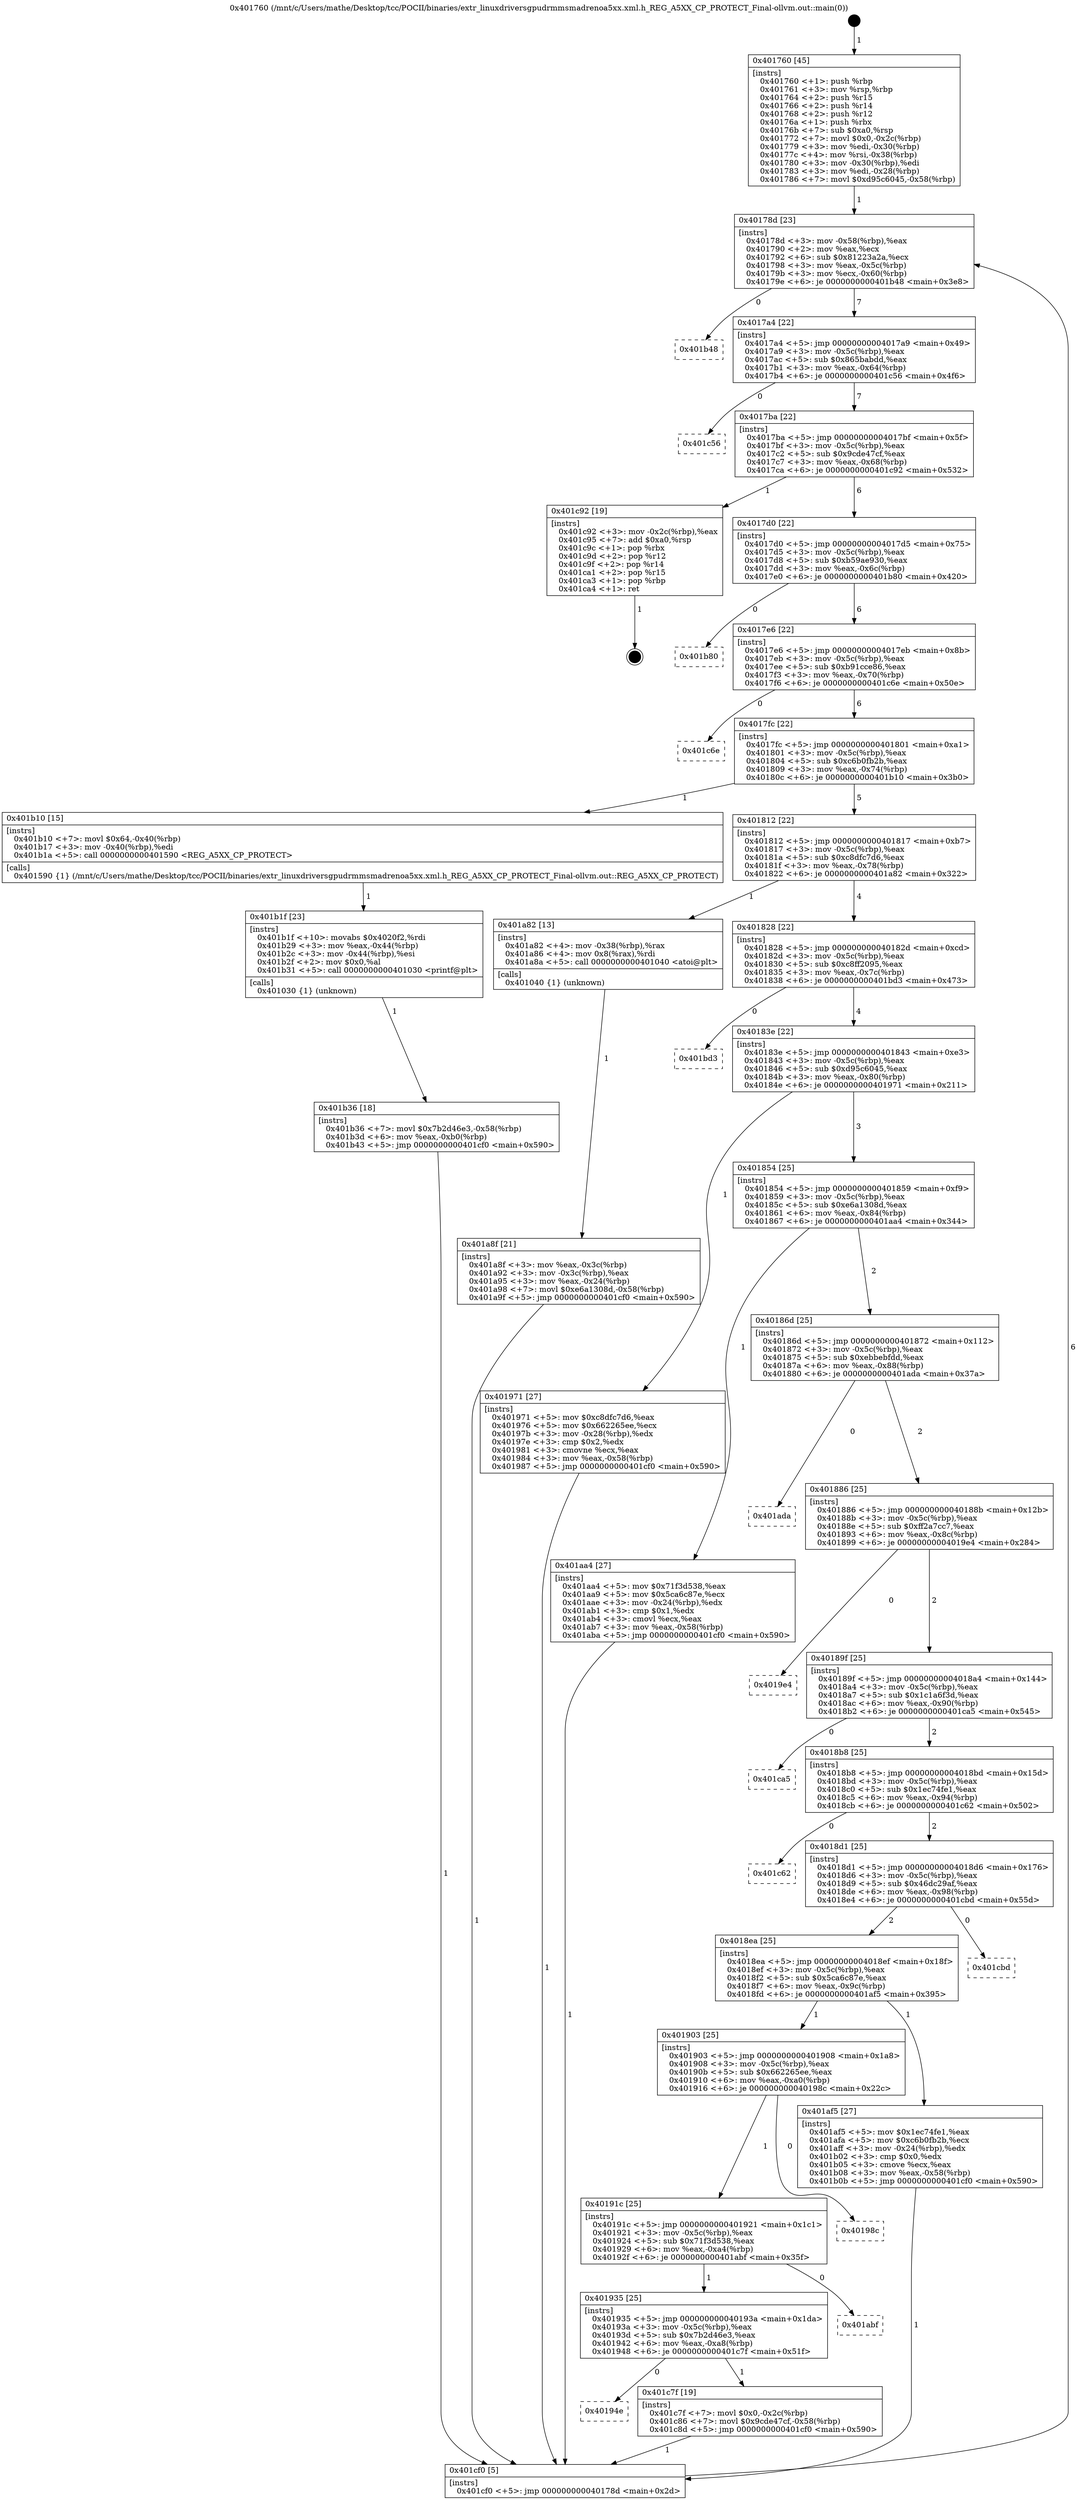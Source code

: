 digraph "0x401760" {
  label = "0x401760 (/mnt/c/Users/mathe/Desktop/tcc/POCII/binaries/extr_linuxdriversgpudrmmsmadrenoa5xx.xml.h_REG_A5XX_CP_PROTECT_Final-ollvm.out::main(0))"
  labelloc = "t"
  node[shape=record]

  Entry [label="",width=0.3,height=0.3,shape=circle,fillcolor=black,style=filled]
  "0x40178d" [label="{
     0x40178d [23]\l
     | [instrs]\l
     &nbsp;&nbsp;0x40178d \<+3\>: mov -0x58(%rbp),%eax\l
     &nbsp;&nbsp;0x401790 \<+2\>: mov %eax,%ecx\l
     &nbsp;&nbsp;0x401792 \<+6\>: sub $0x81223a2a,%ecx\l
     &nbsp;&nbsp;0x401798 \<+3\>: mov %eax,-0x5c(%rbp)\l
     &nbsp;&nbsp;0x40179b \<+3\>: mov %ecx,-0x60(%rbp)\l
     &nbsp;&nbsp;0x40179e \<+6\>: je 0000000000401b48 \<main+0x3e8\>\l
  }"]
  "0x401b48" [label="{
     0x401b48\l
  }", style=dashed]
  "0x4017a4" [label="{
     0x4017a4 [22]\l
     | [instrs]\l
     &nbsp;&nbsp;0x4017a4 \<+5\>: jmp 00000000004017a9 \<main+0x49\>\l
     &nbsp;&nbsp;0x4017a9 \<+3\>: mov -0x5c(%rbp),%eax\l
     &nbsp;&nbsp;0x4017ac \<+5\>: sub $0x865babdd,%eax\l
     &nbsp;&nbsp;0x4017b1 \<+3\>: mov %eax,-0x64(%rbp)\l
     &nbsp;&nbsp;0x4017b4 \<+6\>: je 0000000000401c56 \<main+0x4f6\>\l
  }"]
  Exit [label="",width=0.3,height=0.3,shape=circle,fillcolor=black,style=filled,peripheries=2]
  "0x401c56" [label="{
     0x401c56\l
  }", style=dashed]
  "0x4017ba" [label="{
     0x4017ba [22]\l
     | [instrs]\l
     &nbsp;&nbsp;0x4017ba \<+5\>: jmp 00000000004017bf \<main+0x5f\>\l
     &nbsp;&nbsp;0x4017bf \<+3\>: mov -0x5c(%rbp),%eax\l
     &nbsp;&nbsp;0x4017c2 \<+5\>: sub $0x9cde47cf,%eax\l
     &nbsp;&nbsp;0x4017c7 \<+3\>: mov %eax,-0x68(%rbp)\l
     &nbsp;&nbsp;0x4017ca \<+6\>: je 0000000000401c92 \<main+0x532\>\l
  }"]
  "0x40194e" [label="{
     0x40194e\l
  }", style=dashed]
  "0x401c92" [label="{
     0x401c92 [19]\l
     | [instrs]\l
     &nbsp;&nbsp;0x401c92 \<+3\>: mov -0x2c(%rbp),%eax\l
     &nbsp;&nbsp;0x401c95 \<+7\>: add $0xa0,%rsp\l
     &nbsp;&nbsp;0x401c9c \<+1\>: pop %rbx\l
     &nbsp;&nbsp;0x401c9d \<+2\>: pop %r12\l
     &nbsp;&nbsp;0x401c9f \<+2\>: pop %r14\l
     &nbsp;&nbsp;0x401ca1 \<+2\>: pop %r15\l
     &nbsp;&nbsp;0x401ca3 \<+1\>: pop %rbp\l
     &nbsp;&nbsp;0x401ca4 \<+1\>: ret\l
  }"]
  "0x4017d0" [label="{
     0x4017d0 [22]\l
     | [instrs]\l
     &nbsp;&nbsp;0x4017d0 \<+5\>: jmp 00000000004017d5 \<main+0x75\>\l
     &nbsp;&nbsp;0x4017d5 \<+3\>: mov -0x5c(%rbp),%eax\l
     &nbsp;&nbsp;0x4017d8 \<+5\>: sub $0xb59ae930,%eax\l
     &nbsp;&nbsp;0x4017dd \<+3\>: mov %eax,-0x6c(%rbp)\l
     &nbsp;&nbsp;0x4017e0 \<+6\>: je 0000000000401b80 \<main+0x420\>\l
  }"]
  "0x401c7f" [label="{
     0x401c7f [19]\l
     | [instrs]\l
     &nbsp;&nbsp;0x401c7f \<+7\>: movl $0x0,-0x2c(%rbp)\l
     &nbsp;&nbsp;0x401c86 \<+7\>: movl $0x9cde47cf,-0x58(%rbp)\l
     &nbsp;&nbsp;0x401c8d \<+5\>: jmp 0000000000401cf0 \<main+0x590\>\l
  }"]
  "0x401b80" [label="{
     0x401b80\l
  }", style=dashed]
  "0x4017e6" [label="{
     0x4017e6 [22]\l
     | [instrs]\l
     &nbsp;&nbsp;0x4017e6 \<+5\>: jmp 00000000004017eb \<main+0x8b\>\l
     &nbsp;&nbsp;0x4017eb \<+3\>: mov -0x5c(%rbp),%eax\l
     &nbsp;&nbsp;0x4017ee \<+5\>: sub $0xb91cce86,%eax\l
     &nbsp;&nbsp;0x4017f3 \<+3\>: mov %eax,-0x70(%rbp)\l
     &nbsp;&nbsp;0x4017f6 \<+6\>: je 0000000000401c6e \<main+0x50e\>\l
  }"]
  "0x401935" [label="{
     0x401935 [25]\l
     | [instrs]\l
     &nbsp;&nbsp;0x401935 \<+5\>: jmp 000000000040193a \<main+0x1da\>\l
     &nbsp;&nbsp;0x40193a \<+3\>: mov -0x5c(%rbp),%eax\l
     &nbsp;&nbsp;0x40193d \<+5\>: sub $0x7b2d46e3,%eax\l
     &nbsp;&nbsp;0x401942 \<+6\>: mov %eax,-0xa8(%rbp)\l
     &nbsp;&nbsp;0x401948 \<+6\>: je 0000000000401c7f \<main+0x51f\>\l
  }"]
  "0x401c6e" [label="{
     0x401c6e\l
  }", style=dashed]
  "0x4017fc" [label="{
     0x4017fc [22]\l
     | [instrs]\l
     &nbsp;&nbsp;0x4017fc \<+5\>: jmp 0000000000401801 \<main+0xa1\>\l
     &nbsp;&nbsp;0x401801 \<+3\>: mov -0x5c(%rbp),%eax\l
     &nbsp;&nbsp;0x401804 \<+5\>: sub $0xc6b0fb2b,%eax\l
     &nbsp;&nbsp;0x401809 \<+3\>: mov %eax,-0x74(%rbp)\l
     &nbsp;&nbsp;0x40180c \<+6\>: je 0000000000401b10 \<main+0x3b0\>\l
  }"]
  "0x401abf" [label="{
     0x401abf\l
  }", style=dashed]
  "0x401b10" [label="{
     0x401b10 [15]\l
     | [instrs]\l
     &nbsp;&nbsp;0x401b10 \<+7\>: movl $0x64,-0x40(%rbp)\l
     &nbsp;&nbsp;0x401b17 \<+3\>: mov -0x40(%rbp),%edi\l
     &nbsp;&nbsp;0x401b1a \<+5\>: call 0000000000401590 \<REG_A5XX_CP_PROTECT\>\l
     | [calls]\l
     &nbsp;&nbsp;0x401590 \{1\} (/mnt/c/Users/mathe/Desktop/tcc/POCII/binaries/extr_linuxdriversgpudrmmsmadrenoa5xx.xml.h_REG_A5XX_CP_PROTECT_Final-ollvm.out::REG_A5XX_CP_PROTECT)\l
  }"]
  "0x401812" [label="{
     0x401812 [22]\l
     | [instrs]\l
     &nbsp;&nbsp;0x401812 \<+5\>: jmp 0000000000401817 \<main+0xb7\>\l
     &nbsp;&nbsp;0x401817 \<+3\>: mov -0x5c(%rbp),%eax\l
     &nbsp;&nbsp;0x40181a \<+5\>: sub $0xc8dfc7d6,%eax\l
     &nbsp;&nbsp;0x40181f \<+3\>: mov %eax,-0x78(%rbp)\l
     &nbsp;&nbsp;0x401822 \<+6\>: je 0000000000401a82 \<main+0x322\>\l
  }"]
  "0x40191c" [label="{
     0x40191c [25]\l
     | [instrs]\l
     &nbsp;&nbsp;0x40191c \<+5\>: jmp 0000000000401921 \<main+0x1c1\>\l
     &nbsp;&nbsp;0x401921 \<+3\>: mov -0x5c(%rbp),%eax\l
     &nbsp;&nbsp;0x401924 \<+5\>: sub $0x71f3d538,%eax\l
     &nbsp;&nbsp;0x401929 \<+6\>: mov %eax,-0xa4(%rbp)\l
     &nbsp;&nbsp;0x40192f \<+6\>: je 0000000000401abf \<main+0x35f\>\l
  }"]
  "0x401a82" [label="{
     0x401a82 [13]\l
     | [instrs]\l
     &nbsp;&nbsp;0x401a82 \<+4\>: mov -0x38(%rbp),%rax\l
     &nbsp;&nbsp;0x401a86 \<+4\>: mov 0x8(%rax),%rdi\l
     &nbsp;&nbsp;0x401a8a \<+5\>: call 0000000000401040 \<atoi@plt\>\l
     | [calls]\l
     &nbsp;&nbsp;0x401040 \{1\} (unknown)\l
  }"]
  "0x401828" [label="{
     0x401828 [22]\l
     | [instrs]\l
     &nbsp;&nbsp;0x401828 \<+5\>: jmp 000000000040182d \<main+0xcd\>\l
     &nbsp;&nbsp;0x40182d \<+3\>: mov -0x5c(%rbp),%eax\l
     &nbsp;&nbsp;0x401830 \<+5\>: sub $0xc8ff2095,%eax\l
     &nbsp;&nbsp;0x401835 \<+3\>: mov %eax,-0x7c(%rbp)\l
     &nbsp;&nbsp;0x401838 \<+6\>: je 0000000000401bd3 \<main+0x473\>\l
  }"]
  "0x40198c" [label="{
     0x40198c\l
  }", style=dashed]
  "0x401bd3" [label="{
     0x401bd3\l
  }", style=dashed]
  "0x40183e" [label="{
     0x40183e [22]\l
     | [instrs]\l
     &nbsp;&nbsp;0x40183e \<+5\>: jmp 0000000000401843 \<main+0xe3\>\l
     &nbsp;&nbsp;0x401843 \<+3\>: mov -0x5c(%rbp),%eax\l
     &nbsp;&nbsp;0x401846 \<+5\>: sub $0xd95c6045,%eax\l
     &nbsp;&nbsp;0x40184b \<+3\>: mov %eax,-0x80(%rbp)\l
     &nbsp;&nbsp;0x40184e \<+6\>: je 0000000000401971 \<main+0x211\>\l
  }"]
  "0x401b36" [label="{
     0x401b36 [18]\l
     | [instrs]\l
     &nbsp;&nbsp;0x401b36 \<+7\>: movl $0x7b2d46e3,-0x58(%rbp)\l
     &nbsp;&nbsp;0x401b3d \<+6\>: mov %eax,-0xb0(%rbp)\l
     &nbsp;&nbsp;0x401b43 \<+5\>: jmp 0000000000401cf0 \<main+0x590\>\l
  }"]
  "0x401971" [label="{
     0x401971 [27]\l
     | [instrs]\l
     &nbsp;&nbsp;0x401971 \<+5\>: mov $0xc8dfc7d6,%eax\l
     &nbsp;&nbsp;0x401976 \<+5\>: mov $0x662265ee,%ecx\l
     &nbsp;&nbsp;0x40197b \<+3\>: mov -0x28(%rbp),%edx\l
     &nbsp;&nbsp;0x40197e \<+3\>: cmp $0x2,%edx\l
     &nbsp;&nbsp;0x401981 \<+3\>: cmovne %ecx,%eax\l
     &nbsp;&nbsp;0x401984 \<+3\>: mov %eax,-0x58(%rbp)\l
     &nbsp;&nbsp;0x401987 \<+5\>: jmp 0000000000401cf0 \<main+0x590\>\l
  }"]
  "0x401854" [label="{
     0x401854 [25]\l
     | [instrs]\l
     &nbsp;&nbsp;0x401854 \<+5\>: jmp 0000000000401859 \<main+0xf9\>\l
     &nbsp;&nbsp;0x401859 \<+3\>: mov -0x5c(%rbp),%eax\l
     &nbsp;&nbsp;0x40185c \<+5\>: sub $0xe6a1308d,%eax\l
     &nbsp;&nbsp;0x401861 \<+6\>: mov %eax,-0x84(%rbp)\l
     &nbsp;&nbsp;0x401867 \<+6\>: je 0000000000401aa4 \<main+0x344\>\l
  }"]
  "0x401cf0" [label="{
     0x401cf0 [5]\l
     | [instrs]\l
     &nbsp;&nbsp;0x401cf0 \<+5\>: jmp 000000000040178d \<main+0x2d\>\l
  }"]
  "0x401760" [label="{
     0x401760 [45]\l
     | [instrs]\l
     &nbsp;&nbsp;0x401760 \<+1\>: push %rbp\l
     &nbsp;&nbsp;0x401761 \<+3\>: mov %rsp,%rbp\l
     &nbsp;&nbsp;0x401764 \<+2\>: push %r15\l
     &nbsp;&nbsp;0x401766 \<+2\>: push %r14\l
     &nbsp;&nbsp;0x401768 \<+2\>: push %r12\l
     &nbsp;&nbsp;0x40176a \<+1\>: push %rbx\l
     &nbsp;&nbsp;0x40176b \<+7\>: sub $0xa0,%rsp\l
     &nbsp;&nbsp;0x401772 \<+7\>: movl $0x0,-0x2c(%rbp)\l
     &nbsp;&nbsp;0x401779 \<+3\>: mov %edi,-0x30(%rbp)\l
     &nbsp;&nbsp;0x40177c \<+4\>: mov %rsi,-0x38(%rbp)\l
     &nbsp;&nbsp;0x401780 \<+3\>: mov -0x30(%rbp),%edi\l
     &nbsp;&nbsp;0x401783 \<+3\>: mov %edi,-0x28(%rbp)\l
     &nbsp;&nbsp;0x401786 \<+7\>: movl $0xd95c6045,-0x58(%rbp)\l
  }"]
  "0x401a8f" [label="{
     0x401a8f [21]\l
     | [instrs]\l
     &nbsp;&nbsp;0x401a8f \<+3\>: mov %eax,-0x3c(%rbp)\l
     &nbsp;&nbsp;0x401a92 \<+3\>: mov -0x3c(%rbp),%eax\l
     &nbsp;&nbsp;0x401a95 \<+3\>: mov %eax,-0x24(%rbp)\l
     &nbsp;&nbsp;0x401a98 \<+7\>: movl $0xe6a1308d,-0x58(%rbp)\l
     &nbsp;&nbsp;0x401a9f \<+5\>: jmp 0000000000401cf0 \<main+0x590\>\l
  }"]
  "0x401b1f" [label="{
     0x401b1f [23]\l
     | [instrs]\l
     &nbsp;&nbsp;0x401b1f \<+10\>: movabs $0x4020f2,%rdi\l
     &nbsp;&nbsp;0x401b29 \<+3\>: mov %eax,-0x44(%rbp)\l
     &nbsp;&nbsp;0x401b2c \<+3\>: mov -0x44(%rbp),%esi\l
     &nbsp;&nbsp;0x401b2f \<+2\>: mov $0x0,%al\l
     &nbsp;&nbsp;0x401b31 \<+5\>: call 0000000000401030 \<printf@plt\>\l
     | [calls]\l
     &nbsp;&nbsp;0x401030 \{1\} (unknown)\l
  }"]
  "0x401aa4" [label="{
     0x401aa4 [27]\l
     | [instrs]\l
     &nbsp;&nbsp;0x401aa4 \<+5\>: mov $0x71f3d538,%eax\l
     &nbsp;&nbsp;0x401aa9 \<+5\>: mov $0x5ca6c87e,%ecx\l
     &nbsp;&nbsp;0x401aae \<+3\>: mov -0x24(%rbp),%edx\l
     &nbsp;&nbsp;0x401ab1 \<+3\>: cmp $0x1,%edx\l
     &nbsp;&nbsp;0x401ab4 \<+3\>: cmovl %ecx,%eax\l
     &nbsp;&nbsp;0x401ab7 \<+3\>: mov %eax,-0x58(%rbp)\l
     &nbsp;&nbsp;0x401aba \<+5\>: jmp 0000000000401cf0 \<main+0x590\>\l
  }"]
  "0x40186d" [label="{
     0x40186d [25]\l
     | [instrs]\l
     &nbsp;&nbsp;0x40186d \<+5\>: jmp 0000000000401872 \<main+0x112\>\l
     &nbsp;&nbsp;0x401872 \<+3\>: mov -0x5c(%rbp),%eax\l
     &nbsp;&nbsp;0x401875 \<+5\>: sub $0xebbebfdd,%eax\l
     &nbsp;&nbsp;0x40187a \<+6\>: mov %eax,-0x88(%rbp)\l
     &nbsp;&nbsp;0x401880 \<+6\>: je 0000000000401ada \<main+0x37a\>\l
  }"]
  "0x401903" [label="{
     0x401903 [25]\l
     | [instrs]\l
     &nbsp;&nbsp;0x401903 \<+5\>: jmp 0000000000401908 \<main+0x1a8\>\l
     &nbsp;&nbsp;0x401908 \<+3\>: mov -0x5c(%rbp),%eax\l
     &nbsp;&nbsp;0x40190b \<+5\>: sub $0x662265ee,%eax\l
     &nbsp;&nbsp;0x401910 \<+6\>: mov %eax,-0xa0(%rbp)\l
     &nbsp;&nbsp;0x401916 \<+6\>: je 000000000040198c \<main+0x22c\>\l
  }"]
  "0x401ada" [label="{
     0x401ada\l
  }", style=dashed]
  "0x401886" [label="{
     0x401886 [25]\l
     | [instrs]\l
     &nbsp;&nbsp;0x401886 \<+5\>: jmp 000000000040188b \<main+0x12b\>\l
     &nbsp;&nbsp;0x40188b \<+3\>: mov -0x5c(%rbp),%eax\l
     &nbsp;&nbsp;0x40188e \<+5\>: sub $0xff2a7cc7,%eax\l
     &nbsp;&nbsp;0x401893 \<+6\>: mov %eax,-0x8c(%rbp)\l
     &nbsp;&nbsp;0x401899 \<+6\>: je 00000000004019e4 \<main+0x284\>\l
  }"]
  "0x401af5" [label="{
     0x401af5 [27]\l
     | [instrs]\l
     &nbsp;&nbsp;0x401af5 \<+5\>: mov $0x1ec74fe1,%eax\l
     &nbsp;&nbsp;0x401afa \<+5\>: mov $0xc6b0fb2b,%ecx\l
     &nbsp;&nbsp;0x401aff \<+3\>: mov -0x24(%rbp),%edx\l
     &nbsp;&nbsp;0x401b02 \<+3\>: cmp $0x0,%edx\l
     &nbsp;&nbsp;0x401b05 \<+3\>: cmove %ecx,%eax\l
     &nbsp;&nbsp;0x401b08 \<+3\>: mov %eax,-0x58(%rbp)\l
     &nbsp;&nbsp;0x401b0b \<+5\>: jmp 0000000000401cf0 \<main+0x590\>\l
  }"]
  "0x4019e4" [label="{
     0x4019e4\l
  }", style=dashed]
  "0x40189f" [label="{
     0x40189f [25]\l
     | [instrs]\l
     &nbsp;&nbsp;0x40189f \<+5\>: jmp 00000000004018a4 \<main+0x144\>\l
     &nbsp;&nbsp;0x4018a4 \<+3\>: mov -0x5c(%rbp),%eax\l
     &nbsp;&nbsp;0x4018a7 \<+5\>: sub $0x1c1a6f3d,%eax\l
     &nbsp;&nbsp;0x4018ac \<+6\>: mov %eax,-0x90(%rbp)\l
     &nbsp;&nbsp;0x4018b2 \<+6\>: je 0000000000401ca5 \<main+0x545\>\l
  }"]
  "0x4018ea" [label="{
     0x4018ea [25]\l
     | [instrs]\l
     &nbsp;&nbsp;0x4018ea \<+5\>: jmp 00000000004018ef \<main+0x18f\>\l
     &nbsp;&nbsp;0x4018ef \<+3\>: mov -0x5c(%rbp),%eax\l
     &nbsp;&nbsp;0x4018f2 \<+5\>: sub $0x5ca6c87e,%eax\l
     &nbsp;&nbsp;0x4018f7 \<+6\>: mov %eax,-0x9c(%rbp)\l
     &nbsp;&nbsp;0x4018fd \<+6\>: je 0000000000401af5 \<main+0x395\>\l
  }"]
  "0x401ca5" [label="{
     0x401ca5\l
  }", style=dashed]
  "0x4018b8" [label="{
     0x4018b8 [25]\l
     | [instrs]\l
     &nbsp;&nbsp;0x4018b8 \<+5\>: jmp 00000000004018bd \<main+0x15d\>\l
     &nbsp;&nbsp;0x4018bd \<+3\>: mov -0x5c(%rbp),%eax\l
     &nbsp;&nbsp;0x4018c0 \<+5\>: sub $0x1ec74fe1,%eax\l
     &nbsp;&nbsp;0x4018c5 \<+6\>: mov %eax,-0x94(%rbp)\l
     &nbsp;&nbsp;0x4018cb \<+6\>: je 0000000000401c62 \<main+0x502\>\l
  }"]
  "0x401cbd" [label="{
     0x401cbd\l
  }", style=dashed]
  "0x401c62" [label="{
     0x401c62\l
  }", style=dashed]
  "0x4018d1" [label="{
     0x4018d1 [25]\l
     | [instrs]\l
     &nbsp;&nbsp;0x4018d1 \<+5\>: jmp 00000000004018d6 \<main+0x176\>\l
     &nbsp;&nbsp;0x4018d6 \<+3\>: mov -0x5c(%rbp),%eax\l
     &nbsp;&nbsp;0x4018d9 \<+5\>: sub $0x46dc29af,%eax\l
     &nbsp;&nbsp;0x4018de \<+6\>: mov %eax,-0x98(%rbp)\l
     &nbsp;&nbsp;0x4018e4 \<+6\>: je 0000000000401cbd \<main+0x55d\>\l
  }"]
  Entry -> "0x401760" [label=" 1"]
  "0x40178d" -> "0x401b48" [label=" 0"]
  "0x40178d" -> "0x4017a4" [label=" 7"]
  "0x401c92" -> Exit [label=" 1"]
  "0x4017a4" -> "0x401c56" [label=" 0"]
  "0x4017a4" -> "0x4017ba" [label=" 7"]
  "0x401c7f" -> "0x401cf0" [label=" 1"]
  "0x4017ba" -> "0x401c92" [label=" 1"]
  "0x4017ba" -> "0x4017d0" [label=" 6"]
  "0x401935" -> "0x40194e" [label=" 0"]
  "0x4017d0" -> "0x401b80" [label=" 0"]
  "0x4017d0" -> "0x4017e6" [label=" 6"]
  "0x401935" -> "0x401c7f" [label=" 1"]
  "0x4017e6" -> "0x401c6e" [label=" 0"]
  "0x4017e6" -> "0x4017fc" [label=" 6"]
  "0x40191c" -> "0x401935" [label=" 1"]
  "0x4017fc" -> "0x401b10" [label=" 1"]
  "0x4017fc" -> "0x401812" [label=" 5"]
  "0x40191c" -> "0x401abf" [label=" 0"]
  "0x401812" -> "0x401a82" [label=" 1"]
  "0x401812" -> "0x401828" [label=" 4"]
  "0x401903" -> "0x40191c" [label=" 1"]
  "0x401828" -> "0x401bd3" [label=" 0"]
  "0x401828" -> "0x40183e" [label=" 4"]
  "0x401903" -> "0x40198c" [label=" 0"]
  "0x40183e" -> "0x401971" [label=" 1"]
  "0x40183e" -> "0x401854" [label=" 3"]
  "0x401971" -> "0x401cf0" [label=" 1"]
  "0x401760" -> "0x40178d" [label=" 1"]
  "0x401cf0" -> "0x40178d" [label=" 6"]
  "0x401a82" -> "0x401a8f" [label=" 1"]
  "0x401a8f" -> "0x401cf0" [label=" 1"]
  "0x401b36" -> "0x401cf0" [label=" 1"]
  "0x401854" -> "0x401aa4" [label=" 1"]
  "0x401854" -> "0x40186d" [label=" 2"]
  "0x401aa4" -> "0x401cf0" [label=" 1"]
  "0x401b1f" -> "0x401b36" [label=" 1"]
  "0x40186d" -> "0x401ada" [label=" 0"]
  "0x40186d" -> "0x401886" [label=" 2"]
  "0x401b10" -> "0x401b1f" [label=" 1"]
  "0x401886" -> "0x4019e4" [label=" 0"]
  "0x401886" -> "0x40189f" [label=" 2"]
  "0x401af5" -> "0x401cf0" [label=" 1"]
  "0x40189f" -> "0x401ca5" [label=" 0"]
  "0x40189f" -> "0x4018b8" [label=" 2"]
  "0x4018ea" -> "0x401af5" [label=" 1"]
  "0x4018b8" -> "0x401c62" [label=" 0"]
  "0x4018b8" -> "0x4018d1" [label=" 2"]
  "0x4018ea" -> "0x401903" [label=" 1"]
  "0x4018d1" -> "0x401cbd" [label=" 0"]
  "0x4018d1" -> "0x4018ea" [label=" 2"]
}
